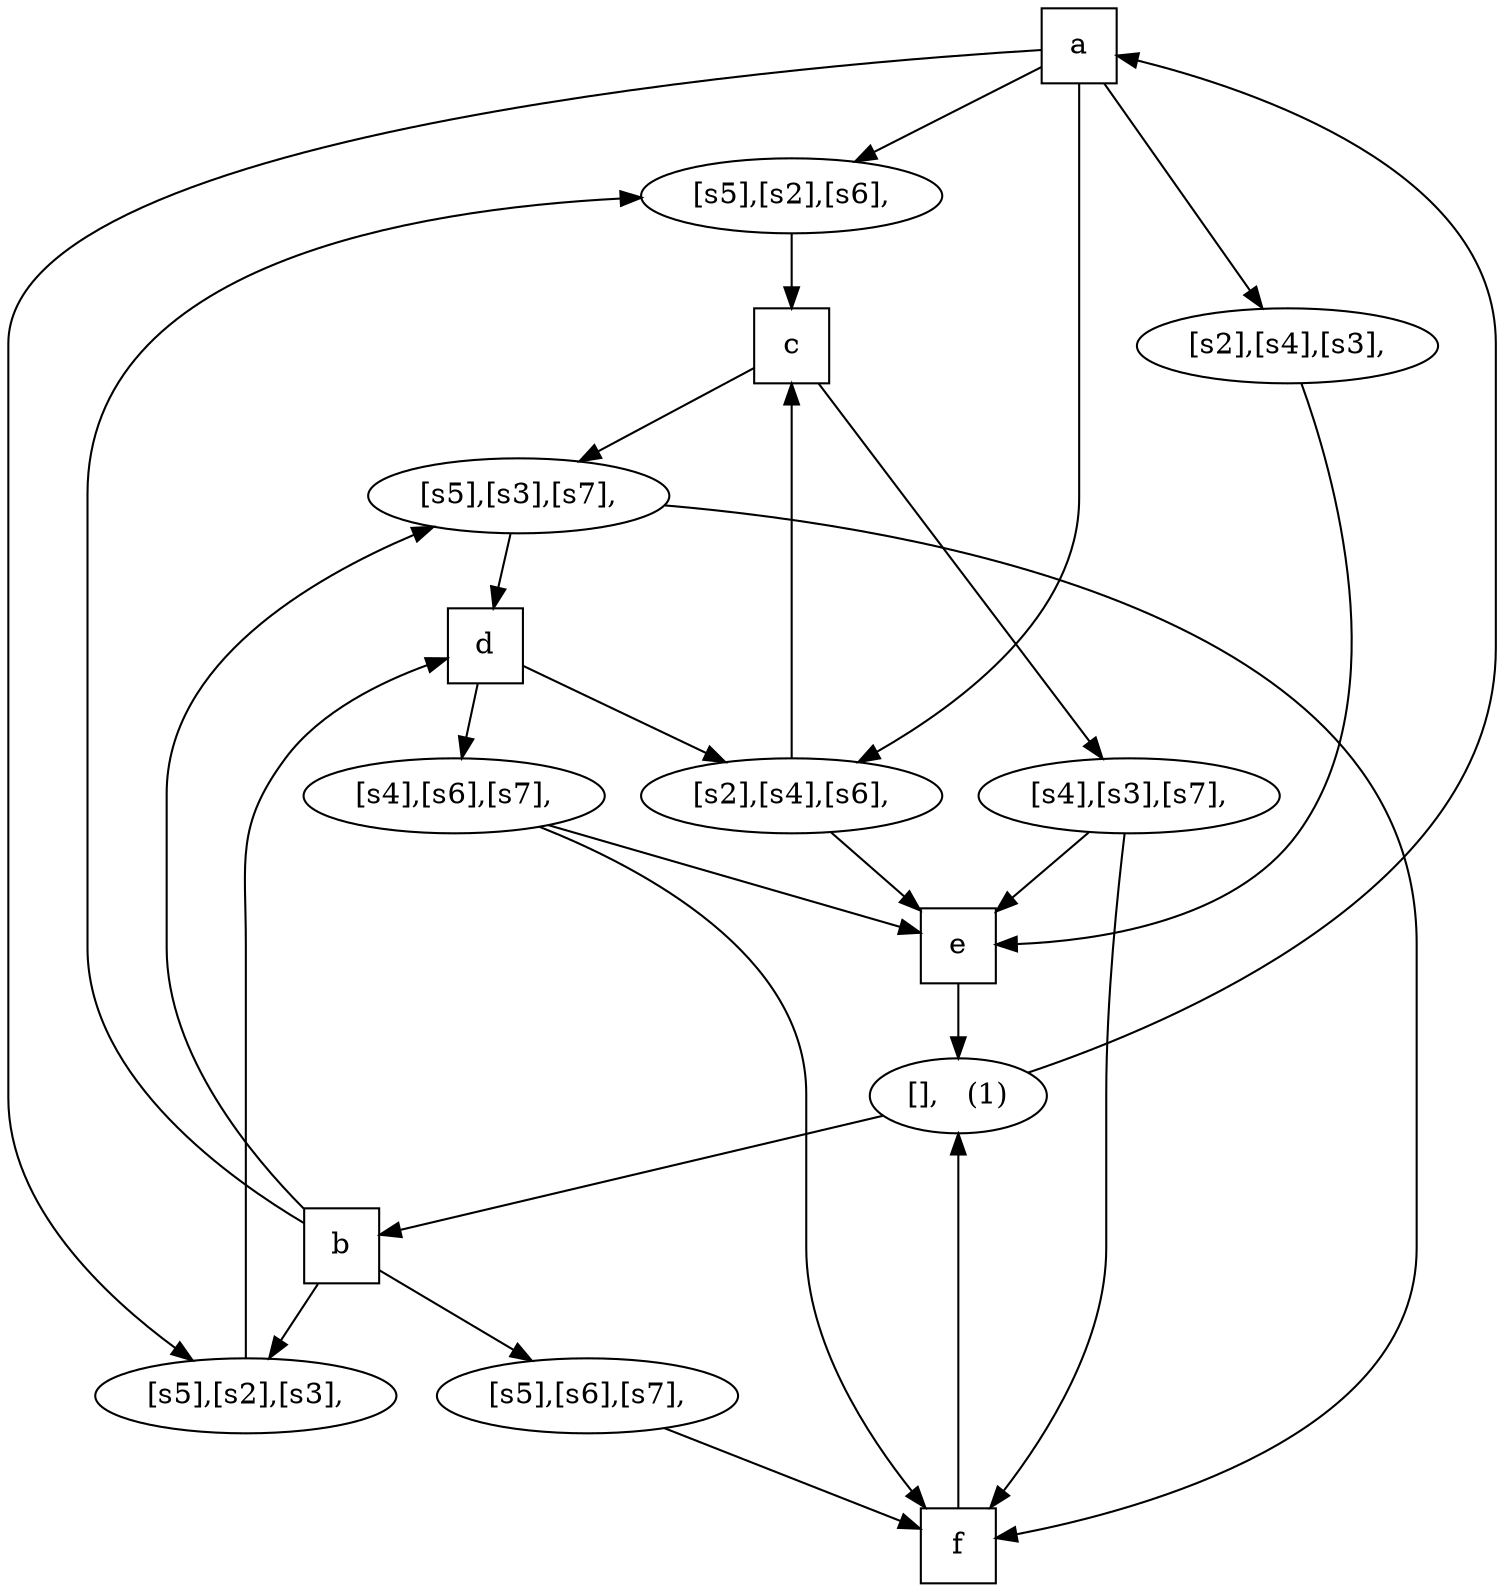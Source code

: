 digraph G {
    node [width=0.5];
x25a018b0 [label="a",shape=box]
x25a01940 [label="b",shape=box]
x25a01280 [label="c",shape=box]
x25a01550 [label="d",shape=box]
x25a01700 [label="e",shape=box]
x25a0ab70 [label="f",shape=box]
x25a0ae40 [label="[],   (1)"]
x25a0ad20 [label="[s5],[s2],[s6],"]
x25a0a9c0 [label="[s2],[s4],[s6],"]
x25a0a300 [label="[s5],[s2],[s3],"]
x25a0a420 [label="[s5],[s3],[s7],"]
x25a0a8a0 [label="[s2],[s4],[s3],"]
x25a0a930 [label="[s4],[s3],[s7],"]
x25a0aed0 [label="[s4],[s6],[s7],"]
x25a0a6f0 [label="[s5],[s6],[s7],"]
x25a0ae40 -> x25a018b0 
x25a0ae40 -> x25a01940 
x25a01700 -> x25a0ae40 
x25a0ab70 -> x25a0ae40 
x25a018b0 -> x25a0ad20 
x25a01940 -> x25a0ad20 
x25a0ad20 -> x25a01280 
x25a018b0 -> x25a0a9c0 
x25a0a9c0 -> x25a01280 
x25a01550 -> x25a0a9c0 
x25a0a9c0 -> x25a01700 
x25a018b0 -> x25a0a300 
x25a01940 -> x25a0a300 
x25a0a300 -> x25a01550 
x25a01940 -> x25a0a420 
x25a01280 -> x25a0a420 
x25a0a420 -> x25a01550 
x25a0a420 -> x25a0ab70 
x25a018b0 -> x25a0a8a0 
x25a0a8a0 -> x25a01700 
x25a01280 -> x25a0a930 
x25a0a930 -> x25a01700 
x25a0a930 -> x25a0ab70 
x25a01550 -> x25a0aed0 
x25a0aed0 -> x25a01700 
x25a0aed0 -> x25a0ab70 
x25a01940 -> x25a0a6f0 
x25a0a6f0 -> x25a0ab70 
}
